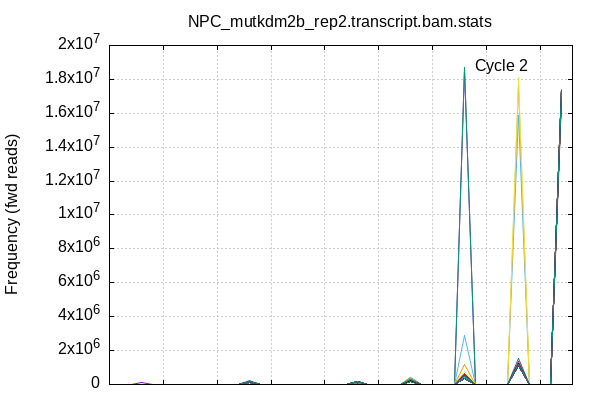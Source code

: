 
            set terminal png size 600,400 truecolor
            set output "NPC_mutkdm2b_rep2.transcript_stats/quals3.png"
            set grid xtics ytics y2tics back lc rgb "#cccccc"
            set multiplot
            
            set title "NPC_mutkdm2b_rep2.transcript.bam.stats" noenhanced
            set ylabel "Frequency (fwd reads)"
            set label "Cycle 2" at 33+1,18704073
            unset xlabel
            set xrange [0:43]
            set format x ""
            plot '-' using 1:2:3 with lines linecolor variable title ''
        1	0	1
2	0	1
3	138709	1
4	0	1
5	0	1
6	0	1
7	0	1
8	0	1
9	0	1
10	0	1
11	0	1
12	0	1
13	205149	1
14	0	1
15	0	1
16	0	1
17	0	1
18	0	1
19	0	1
20	0	1
21	0	1
22	0	1
23	0	1
24	0	1
25	0	1
26	0	1
27	0	1
28	370094	1
29	0	1
30	0	1
31	0	1
32	0	1
33	18609341	1
34	0	1
35	0	1
36	0	1
37	0	1
38	18	1
39	0	1
40	0	1
41	0	1
42	0	1

1	0	2
2	0	2
3	0	2
4	0	2
5	0	2
6	0	2
7	0	2
8	0	2
9	0	2
10	0	2
11	0	2
12	0	2
13	219806	2
14	0	2
15	0	2
16	0	2
17	0	2
18	0	2
19	0	2
20	0	2
21	0	2
22	0	2
23	0	2
24	0	2
25	0	2
26	0	2
27	0	2
28	398683	2
29	0	2
30	0	2
31	0	2
32	0	2
33	18704073	2
34	0	2
35	0	2
36	0	2
37	0	2
38	749	2
39	0	2
40	0	2
41	0	2
42	0	2

1	0	3
2	0	3
3	224	3
4	0	3
5	0	3
6	0	3
7	0	3
8	0	3
9	0	3
10	0	3
11	0	3
12	0	3
13	201879	3
14	0	3
15	0	3
16	0	3
17	0	3
18	0	3
19	0	3
20	0	3
21	0	3
22	0	3
23	277	3
24	0	3
25	0	3
26	0	3
27	0	3
28	387590	3
29	0	3
30	0	3
31	0	3
32	0	3
33	2864855	3
34	0	3
35	0	3
36	0	3
37	0	3
38	15868486	3
39	0	3
40	0	3
41	0	3
42	0	3

1	0	4
2	0	4
3	7771	4
4	0	4
5	0	4
6	0	4
7	0	4
8	0	4
9	0	4
10	0	4
11	0	4
12	0	4
13	180119	4
14	0	4
15	0	4
16	0	4
17	0	4
18	0	4
19	0	4
20	0	4
21	0	4
22	0	4
23	18461	4
24	0	4
25	0	4
26	0	4
27	0	4
28	343688	4
29	0	4
30	0	4
31	0	4
32	0	4
33	1155708	4
34	0	4
35	0	4
36	0	4
37	0	4
38	17617564	4
39	0	4
40	0	4
41	0	4
42	0	4

1	0	5
2	0	5
3	0	5
4	0	5
5	0	5
6	0	5
7	0	5
8	0	5
9	0	5
10	0	5
11	0	5
12	0	5
13	147684	5
14	0	5
15	0	5
16	0	5
17	0	5
18	0	5
19	0	5
20	0	5
21	0	5
22	0	5
23	43456	5
24	0	5
25	0	5
26	0	5
27	0	5
28	260078	5
29	0	5
30	0	5
31	0	5
32	0	5
33	765502	5
34	0	5
35	0	5
36	0	5
37	0	5
38	18106584	5
39	0	5
40	0	5
41	0	5
42	7	5

1	0	6
2	0	6
3	0	6
4	0	6
5	0	6
6	0	6
7	0	6
8	0	6
9	0	6
10	0	6
11	0	6
12	0	6
13	125770	6
14	0	6
15	0	6
16	0	6
17	0	6
18	0	6
19	0	6
20	0	6
21	0	6
22	0	6
23	51084	6
24	0	6
25	0	6
26	0	6
27	0	6
28	217217	6
29	0	6
30	0	6
31	0	6
32	0	6
33	675180	6
34	0	6
35	0	6
36	0	6
37	0	6
38	1507111	6
39	0	6
40	0	6
41	0	6
42	16746949	6

1	0	7
2	0	7
3	0	7
4	0	7
5	0	7
6	0	7
7	0	7
8	0	7
9	0	7
10	0	7
11	0	7
12	0	7
13	127499	7
14	0	7
15	0	7
16	0	7
17	0	7
18	0	7
19	0	7
20	0	7
21	0	7
22	0	7
23	58032	7
24	0	7
25	0	7
26	0	7
27	0	7
28	191237	7
29	0	7
30	0	7
31	0	7
32	0	7
33	587595	7
34	0	7
35	0	7
36	0	7
37	0	7
38	1360429	7
39	0	7
40	0	7
41	0	7
42	16998519	7

1	0	8
2	0	8
3	0	8
4	0	8
5	0	8
6	0	8
7	0	8
8	0	8
9	0	8
10	0	8
11	0	8
12	0	8
13	105319	8
14	0	8
15	0	8
16	0	8
17	0	8
18	0	8
19	0	8
20	0	8
21	0	8
22	0	8
23	53350	8
24	0	8
25	0	8
26	0	8
27	0	8
28	175655	8
29	0	8
30	0	8
31	0	8
32	0	8
33	545516	8
34	0	8
35	0	8
36	0	8
37	0	8
38	1248048	8
39	0	8
40	0	8
41	0	8
42	17195423	8

1	0	9
2	0	9
3	0	9
4	0	9
5	0	9
6	0	9
7	0	9
8	0	9
9	0	9
10	0	9
11	0	9
12	0	9
13	104482	9
14	0	9
15	0	9
16	0	9
17	0	9
18	0	9
19	0	9
20	0	9
21	0	9
22	0	9
23	77814	9
24	0	9
25	0	9
26	0	9
27	0	9
28	169954	9
29	0	9
30	0	9
31	0	9
32	0	9
33	513611	9
34	0	9
35	0	9
36	0	9
37	0	9
38	1192509	9
39	0	9
40	0	9
41	0	9
42	17264941	9

1	0	10
2	0	10
3	427	10
4	0	10
5	0	10
6	0	10
7	0	10
8	0	10
9	0	10
10	0	10
11	0	10
12	0	10
13	101125	10
14	0	10
15	0	10
16	0	10
17	0	10
18	0	10
19	0	10
20	0	10
21	0	10
22	0	10
23	113751	10
24	0	10
25	0	10
26	0	10
27	0	10
28	161701	10
29	0	10
30	0	10
31	0	10
32	0	10
33	466855	10
34	0	10
35	0	10
36	0	10
37	0	10
38	1140583	10
39	0	10
40	0	10
41	0	10
42	17338869	10

1	0	11
2	0	11
3	70	11
4	0	11
5	0	11
6	0	11
7	0	11
8	0	11
9	0	11
10	0	11
11	0	11
12	0	11
13	92344	11
14	0	11
15	0	11
16	0	11
17	0	11
18	0	11
19	0	11
20	0	11
21	0	11
22	0	11
23	107714	11
24	0	11
25	0	11
26	0	11
27	0	11
28	159219	11
29	0	11
30	0	11
31	0	11
32	0	11
33	461212	11
34	0	11
35	0	11
36	0	11
37	0	11
38	1118447	11
39	0	11
40	0	11
41	0	11
42	17384305	11

1	0	12
2	0	12
3	0	12
4	0	12
5	0	12
6	0	12
7	0	12
8	0	12
9	0	12
10	0	12
11	0	12
12	0	12
13	95227	12
14	0	12
15	0	12
16	0	12
17	0	12
18	0	12
19	0	12
20	0	12
21	0	12
22	0	12
23	114218	12
24	0	12
25	0	12
26	0	12
27	0	12
28	162953	12
29	0	12
30	0	12
31	0	12
32	0	12
33	467244	12
34	0	12
35	0	12
36	0	12
37	0	12
38	1121844	12
39	0	12
40	0	12
41	0	12
42	17361825	12

1	0	13
2	0	13
3	43	13
4	0	13
5	0	13
6	0	13
7	0	13
8	0	13
9	0	13
10	0	13
11	0	13
12	0	13
13	97326	13
14	0	13
15	0	13
16	0	13
17	0	13
18	0	13
19	0	13
20	0	13
21	0	13
22	0	13
23	118484	13
24	0	13
25	0	13
26	0	13
27	0	13
28	168903	13
29	0	13
30	0	13
31	0	13
32	0	13
33	474557	13
34	0	13
35	0	13
36	0	13
37	0	13
38	1117411	13
39	0	13
40	0	13
41	0	13
42	17346587	13

1	0	14
2	0	14
3	0	14
4	0	14
5	0	14
6	0	14
7	0	14
8	0	14
9	0	14
10	0	14
11	0	14
12	0	14
13	96970	14
14	0	14
15	0	14
16	0	14
17	0	14
18	0	14
19	0	14
20	0	14
21	0	14
22	0	14
23	118843	14
24	0	14
25	0	14
26	0	14
27	0	14
28	169988	14
29	0	14
30	0	14
31	0	14
32	0	14
33	469629	14
34	0	14
35	0	14
36	0	14
37	0	14
38	1109887	14
39	0	14
40	0	14
41	0	14
42	17357994	14

1	0	15
2	0	15
3	0	15
4	0	15
5	0	15
6	0	15
7	0	15
8	0	15
9	0	15
10	0	15
11	0	15
12	0	15
13	97286	15
14	0	15
15	0	15
16	0	15
17	0	15
18	0	15
19	0	15
20	0	15
21	0	15
22	0	15
23	119419	15
24	0	15
25	0	15
26	0	15
27	0	15
28	170975	15
29	0	15
30	0	15
31	0	15
32	0	15
33	474702	15
34	0	15
35	0	15
36	0	15
37	0	15
38	1112820	15
39	0	15
40	0	15
41	0	15
42	17348109	15

1	0	16
2	0	16
3	0	16
4	0	16
5	0	16
6	0	16
7	0	16
8	0	16
9	0	16
10	0	16
11	0	16
12	0	16
13	96804	16
14	0	16
15	0	16
16	0	16
17	0	16
18	0	16
19	0	16
20	0	16
21	0	16
22	0	16
23	120584	16
24	0	16
25	0	16
26	0	16
27	0	16
28	176996	16
29	0	16
30	0	16
31	0	16
32	0	16
33	471516	16
34	0	16
35	0	16
36	0	16
37	0	16
38	1108540	16
39	0	16
40	0	16
41	0	16
42	17348871	16

1	0	17
2	0	17
3	0	17
4	0	17
5	0	17
6	0	17
7	0	17
8	0	17
9	0	17
10	0	17
11	0	17
12	0	17
13	128038	17
14	0	17
15	0	17
16	0	17
17	0	17
18	0	17
19	0	17
20	0	17
21	0	17
22	0	17
23	122233	17
24	0	17
25	0	17
26	0	17
27	0	17
28	190656	17
29	0	17
30	0	17
31	0	17
32	0	17
33	455822	17
34	0	17
35	0	17
36	0	17
37	0	17
38	1106340	17
39	0	17
40	0	17
41	0	17
42	17320222	17

1	0	18
2	0	18
3	0	18
4	0	18
5	0	18
6	0	18
7	0	18
8	0	18
9	0	18
10	0	18
11	0	18
12	0	18
13	98129	18
14	0	18
15	0	18
16	0	18
17	0	18
18	0	18
19	0	18
20	0	18
21	0	18
22	0	18
23	125377	18
24	0	18
25	0	18
26	0	18
27	0	18
28	201590	18
29	0	18
30	0	18
31	0	18
32	0	18
33	468361	18
34	0	18
35	0	18
36	0	18
37	0	18
38	1111902	18
39	0	18
40	0	18
41	0	18
42	17317952	18

1	0	19
2	0	19
3	0	19
4	0	19
5	0	19
6	0	19
7	0	19
8	0	19
9	0	19
10	0	19
11	0	19
12	0	19
13	97283	19
14	0	19
15	0	19
16	0	19
17	0	19
18	0	19
19	0	19
20	0	19
21	0	19
22	0	19
23	131135	19
24	0	19
25	0	19
26	0	19
27	0	19
28	229150	19
29	0	19
30	0	19
31	0	19
32	0	19
33	405491	19
34	0	19
35	0	19
36	0	19
37	0	19
38	1132241	19
39	0	19
40	0	19
41	0	19
42	17328011	19

1	0	20
2	0	20
3	343	20
4	0	20
5	0	20
6	0	20
7	0	20
8	0	20
9	0	20
10	0	20
11	0	20
12	0	20
13	99981	20
14	0	20
15	0	20
16	0	20
17	0	20
18	0	20
19	0	20
20	0	20
21	0	20
22	0	20
23	137037	20
24	0	20
25	0	20
26	0	20
27	0	20
28	252281	20
29	0	20
30	0	20
31	0	20
32	0	20
33	380705	20
34	0	20
35	0	20
36	0	20
37	0	20
38	1119317	20
39	0	20
40	0	20
41	0	20
42	17333647	20

1	0	21
2	0	21
3	0	21
4	0	21
5	0	21
6	0	21
7	0	21
8	0	21
9	0	21
10	0	21
11	0	21
12	0	21
13	100350	21
14	0	21
15	0	21
16	0	21
17	0	21
18	0	21
19	0	21
20	0	21
21	0	21
22	0	21
23	137878	21
24	0	21
25	0	21
26	0	21
27	0	21
28	255632	21
29	0	21
30	0	21
31	0	21
32	0	21
33	377974	21
34	0	21
35	0	21
36	0	21
37	0	21
38	1114863	21
39	0	21
40	0	21
41	0	21
42	17336614	21

1	0	22
2	0	22
3	0	22
4	0	22
5	0	22
6	0	22
7	0	22
8	0	22
9	0	22
10	0	22
11	0	22
12	0	22
13	101152	22
14	0	22
15	0	22
16	0	22
17	0	22
18	0	22
19	0	22
20	0	22
21	0	22
22	0	22
23	138512	22
24	0	22
25	0	22
26	0	22
27	0	22
28	257275	22
29	0	22
30	0	22
31	0	22
32	0	22
33	377209	22
34	0	22
35	0	22
36	0	22
37	0	22
38	1118448	22
39	0	22
40	0	22
41	0	22
42	17330715	22

1	0	23
2	0	23
3	0	23
4	0	23
5	0	23
6	0	23
7	0	23
8	0	23
9	0	23
10	0	23
11	0	23
12	0	23
13	102451	23
14	0	23
15	0	23
16	0	23
17	0	23
18	0	23
19	0	23
20	0	23
21	0	23
22	0	23
23	139114	23
24	0	23
25	0	23
26	0	23
27	0	23
28	259293	23
29	0	23
30	0	23
31	0	23
32	0	23
33	377098	23
34	0	23
35	0	23
36	0	23
37	0	23
38	1122357	23
39	0	23
40	0	23
41	0	23
42	17322998	23

1	0	24
2	0	24
3	0	24
4	0	24
5	0	24
6	0	24
7	0	24
8	0	24
9	0	24
10	0	24
11	0	24
12	0	24
13	101546	24
14	0	24
15	0	24
16	0	24
17	0	24
18	0	24
19	0	24
20	0	24
21	0	24
22	0	24
23	138551	24
24	0	24
25	0	24
26	0	24
27	0	24
28	256338	24
29	0	24
30	0	24
31	0	24
32	0	24
33	374868	24
34	0	24
35	0	24
36	0	24
37	0	24
38	1117322	24
39	0	24
40	0	24
41	0	24
42	17334686	24

1	0	25
2	0	25
3	45	25
4	0	25
5	0	25
6	0	25
7	0	25
8	0	25
9	0	25
10	0	25
11	0	25
12	0	25
13	102445	25
14	0	25
15	0	25
16	0	25
17	0	25
18	0	25
19	0	25
20	0	25
21	0	25
22	0	25
23	138869	25
24	0	25
25	0	25
26	0	25
27	0	25
28	257655	25
29	0	25
30	0	25
31	0	25
32	0	25
33	376369	25
34	0	25
35	0	25
36	0	25
37	0	25
38	1116806	25
39	0	25
40	0	25
41	0	25
42	17331122	25

1	0	26
2	0	26
3	245	26
4	0	26
5	0	26
6	0	26
7	0	26
8	0	26
9	0	26
10	0	26
11	0	26
12	0	26
13	136364	26
14	0	26
15	0	26
16	0	26
17	0	26
18	0	26
19	0	26
20	0	26
21	0	26
22	0	26
23	137692	26
24	0	26
25	0	26
26	0	26
27	0	26
28	253202	26
29	0	26
30	0	26
31	0	26
32	0	26
33	372961	26
34	0	26
35	0	26
36	0	26
37	0	26
38	1112594	26
39	0	26
40	0	26
41	0	26
42	17310253	26

1	0	27
2	0	27
3	1030	27
4	0	27
5	0	27
6	0	27
7	0	27
8	0	27
9	0	27
10	0	27
11	0	27
12	0	27
13	135806	27
14	0	27
15	0	27
16	0	27
17	0	27
18	0	27
19	0	27
20	0	27
21	0	27
22	0	27
23	142363	27
24	0	27
25	0	27
26	0	27
27	0	27
28	254886	27
29	0	27
30	0	27
31	0	27
32	0	27
33	370151	27
34	0	27
35	0	27
36	0	27
37	0	27
38	1113206	27
39	0	27
40	0	27
41	0	27
42	17305869	27

1	0	28
2	0	28
3	30	28
4	0	28
5	0	28
6	0	28
7	0	28
8	0	28
9	0	28
10	0	28
11	0	28
12	0	28
13	137639	28
14	0	28
15	0	28
16	0	28
17	0	28
18	0	28
19	0	28
20	0	28
21	0	28
22	0	28
23	144287	28
24	0	28
25	0	28
26	0	28
27	0	28
28	253867	28
29	0	28
30	0	28
31	0	28
32	0	28
33	369211	28
34	0	28
35	0	28
36	0	28
37	0	28
38	1110665	28
39	0	28
40	0	28
41	0	28
42	17307612	28

1	0	29
2	0	29
3	320	29
4	0	29
5	0	29
6	0	29
7	0	29
8	0	29
9	0	29
10	0	29
11	0	29
12	0	29
13	144758	29
14	0	29
15	0	29
16	0	29
17	0	29
18	0	29
19	0	29
20	0	29
21	0	29
22	0	29
23	147438	29
24	0	29
25	0	29
26	0	29
27	0	29
28	257642	29
29	0	29
30	0	29
31	0	29
32	0	29
33	371791	29
34	0	29
35	0	29
36	0	29
37	0	29
38	1116926	29
39	0	29
40	0	29
41	0	29
42	17284436	29

1	0	30
2	0	30
3	463	30
4	0	30
5	0	30
6	0	30
7	0	30
8	0	30
9	0	30
10	0	30
11	0	30
12	0	30
13	143595	30
14	0	30
15	0	30
16	0	30
17	0	30
18	0	30
19	0	30
20	0	30
21	0	30
22	0	30
23	151421	30
24	0	30
25	0	30
26	0	30
27	0	30
28	260215	30
29	0	30
30	0	30
31	0	30
32	0	30
33	374846	30
34	0	30
35	0	30
36	0	30
37	0	30
38	1123768	30
39	0	30
40	0	30
41	0	30
42	17269003	30

1	0	31
2	0	31
3	0	31
4	0	31
5	0	31
6	0	31
7	0	31
8	0	31
9	0	31
10	0	31
11	0	31
12	0	31
13	142665	31
14	0	31
15	0	31
16	0	31
17	0	31
18	0	31
19	0	31
20	0	31
21	0	31
22	0	31
23	147647	31
24	0	31
25	0	31
26	0	31
27	0	31
28	256353	31
29	0	31
30	0	31
31	0	31
32	0	31
33	370543	31
34	0	31
35	0	31
36	0	31
37	0	31
38	1118408	31
39	0	31
40	0	31
41	0	31
42	17287695	31

1	0	32
2	0	32
3	1343	32
4	0	32
5	0	32
6	0	32
7	0	32
8	0	32
9	0	32
10	0	32
11	0	32
12	0	32
13	142432	32
14	0	32
15	0	32
16	0	32
17	0	32
18	0	32
19	0	32
20	0	32
21	0	32
22	0	32
23	147060	32
24	0	32
25	0	32
26	0	32
27	0	32
28	256397	32
29	0	32
30	0	32
31	0	32
32	0	32
33	367660	32
34	0	32
35	0	32
36	0	32
37	0	32
38	1113240	32
39	0	32
40	0	32
41	0	32
42	17295179	32

1	0	33
2	0	33
3	533	33
4	0	33
5	0	33
6	0	33
7	0	33
8	0	33
9	0	33
10	0	33
11	0	33
12	0	33
13	144419	33
14	0	33
15	0	33
16	0	33
17	0	33
18	0	33
19	0	33
20	0	33
21	0	33
22	0	33
23	148532	33
24	0	33
25	0	33
26	0	33
27	0	33
28	257118	33
29	0	33
30	0	33
31	0	33
32	0	33
33	370767	33
34	0	33
35	0	33
36	0	33
37	0	33
38	1119918	33
39	0	33
40	0	33
41	0	33
42	17282024	33

1	0	34
2	0	34
3	0	34
4	0	34
5	0	34
6	0	34
7	0	34
8	0	34
9	0	34
10	0	34
11	0	34
12	0	34
13	143378	34
14	0	34
15	0	34
16	0	34
17	0	34
18	0	34
19	0	34
20	0	34
21	0	34
22	0	34
23	147954	34
24	0	34
25	0	34
26	0	34
27	0	34
28	256342	34
29	0	34
30	0	34
31	0	34
32	0	34
33	368071	34
34	0	34
35	0	34
36	0	34
37	0	34
38	1115922	34
39	0	34
40	0	34
41	0	34
42	17291644	34

1	0	35
2	0	35
3	2485	35
4	0	35
5	0	35
6	0	35
7	0	35
8	0	35
9	0	35
10	0	35
11	0	35
12	0	35
13	142930	35
14	0	35
15	0	35
16	0	35
17	0	35
18	0	35
19	0	35
20	0	35
21	0	35
22	0	35
23	146738	35
24	0	35
25	0	35
26	0	35
27	0	35
28	254506	35
29	0	35
30	0	35
31	0	35
32	0	35
33	366353	35
34	0	35
35	0	35
36	0	35
37	0	35
38	1112890	35
39	0	35
40	0	35
41	0	35
42	17297409	35

1	0	36
2	0	36
3	4	36
4	0	36
5	0	36
6	0	36
7	0	36
8	0	36
9	0	36
10	0	36
11	0	36
12	0	36
13	143124	36
14	0	36
15	0	36
16	0	36
17	0	36
18	0	36
19	0	36
20	0	36
21	0	36
22	0	36
23	146470	36
24	0	36
25	0	36
26	0	36
27	0	36
28	255388	36
29	0	36
30	0	36
31	0	36
32	0	36
33	367207	36
34	0	36
35	0	36
36	0	36
37	0	36
38	1112538	36
39	0	36
40	0	36
41	0	36
42	17298580	36

1	0	37
2	0	37
3	1482	37
4	0	37
5	0	37
6	0	37
7	0	37
8	0	37
9	0	37
10	0	37
11	0	37
12	0	37
13	142467	37
14	0	37
15	0	37
16	0	37
17	0	37
18	0	37
19	0	37
20	0	37
21	0	37
22	0	37
23	146596	37
24	0	37
25	0	37
26	0	37
27	0	37
28	253940	37
29	0	37
30	0	37
31	0	37
32	0	37
33	366329	37
34	0	37
35	0	37
36	0	37
37	0	37
38	1110569	37
39	0	37
40	0	37
41	0	37
42	17301928	37

1	0	38
2	0	38
3	839	38
4	0	38
5	0	38
6	0	38
7	0	38
8	0	38
9	0	38
10	0	38
11	0	38
12	0	38
13	143758	38
14	0	38
15	0	38
16	0	38
17	0	38
18	0	38
19	0	38
20	0	38
21	0	38
22	0	38
23	146482	38
24	0	38
25	0	38
26	0	38
27	0	38
28	254744	38
29	0	38
30	0	38
31	0	38
32	0	38
33	367151	38
34	0	38
35	0	38
36	0	38
37	0	38
38	1113096	38
39	0	38
40	0	38
41	0	38
42	17297241	38

1	0	39
2	0	39
3	440	39
4	0	39
5	0	39
6	0	39
7	0	39
8	0	39
9	0	39
10	0	39
11	0	39
12	0	39
13	144367	39
14	0	39
15	0	39
16	0	39
17	0	39
18	0	39
19	0	39
20	0	39
21	0	39
22	0	39
23	147966	39
24	0	39
25	0	39
26	0	39
27	0	39
28	255128	39
29	0	39
30	0	39
31	0	39
32	0	39
33	368219	39
34	0	39
35	0	39
36	0	39
37	0	39
38	1115580	39
39	0	39
40	0	39
41	0	39
42	17291611	39

1	0	40
2	0	40
3	1098	40
4	0	40
5	0	40
6	0	40
7	0	40
8	0	40
9	0	40
10	0	40
11	0	40
12	0	40
13	147813	40
14	0	40
15	0	40
16	0	40
17	0	40
18	0	40
19	0	40
20	0	40
21	0	40
22	0	40
23	149398	40
24	0	40
25	0	40
26	0	40
27	0	40
28	257268	40
29	0	40
30	0	40
31	0	40
32	0	40
33	368679	40
34	0	40
35	0	40
36	0	40
37	0	40
38	1118763	40
39	0	40
40	0	40
41	0	40
42	17280292	40

1	0	41
2	0	41
3	3205	41
4	0	41
5	0	41
6	0	41
7	0	41
8	0	41
9	0	41
10	0	41
11	0	41
12	0	41
13	147064	41
14	0	41
15	0	41
16	0	41
17	0	41
18	0	41
19	0	41
20	0	41
21	0	41
22	0	41
23	148716	41
24	0	41
25	0	41
26	0	41
27	0	41
28	257381	41
29	0	41
30	0	41
31	0	41
32	0	41
33	369497	41
34	0	41
35	0	41
36	0	41
37	0	41
38	1123232	41
39	0	41
40	0	41
41	0	41
42	17274216	41

1	0	42
2	0	42
3	576	42
4	0	42
5	0	42
6	0	42
7	0	42
8	0	42
9	0	42
10	0	42
11	0	42
12	0	42
13	147789	42
14	0	42
15	0	42
16	0	42
17	0	42
18	0	42
19	0	42
20	0	42
21	0	42
22	0	42
23	150101	42
24	0	42
25	0	42
26	0	42
27	0	42
28	257614	42
29	0	42
30	0	42
31	0	42
32	0	42
33	369461	42
34	0	42
35	0	42
36	0	42
37	0	42
38	1126233	42
39	0	42
40	0	42
41	0	42
42	17271537	42

1	0	43
2	0	43
3	0	43
4	0	43
5	0	43
6	0	43
7	0	43
8	0	43
9	0	43
10	0	43
11	0	43
12	0	43
13	150250	43
14	0	43
15	0	43
16	0	43
17	0	43
18	0	43
19	0	43
20	0	43
21	0	43
22	0	43
23	150145	43
24	0	43
25	0	43
26	0	43
27	0	43
28	260697	43
29	0	43
30	0	43
31	0	43
32	0	43
33	370534	43
34	0	43
35	0	43
36	0	43
37	0	43
38	1130499	43
39	0	43
40	0	43
41	0	43
42	17261186	43

1	0	44
2	0	44
3	328	44
4	0	44
5	0	44
6	0	44
7	0	44
8	0	44
9	0	44
10	0	44
11	0	44
12	0	44
13	149565	44
14	0	44
15	0	44
16	0	44
17	0	44
18	0	44
19	0	44
20	0	44
21	0	44
22	0	44
23	150062	44
24	0	44
25	0	44
26	0	44
27	0	44
28	258895	44
29	0	44
30	0	44
31	0	44
32	0	44
33	369731	44
34	0	44
35	0	44
36	0	44
37	0	44
38	1131102	44
39	0	44
40	0	44
41	0	44
42	17263628	44

1	0	45
2	0	45
3	2099	45
4	0	45
5	0	45
6	0	45
7	0	45
8	0	45
9	0	45
10	0	45
11	0	45
12	0	45
13	147720	45
14	0	45
15	0	45
16	0	45
17	0	45
18	0	45
19	0	45
20	0	45
21	0	45
22	0	45
23	148734	45
24	0	45
25	0	45
26	0	45
27	0	45
28	256964	45
29	0	45
30	0	45
31	0	45
32	0	45
33	365154	45
34	0	45
35	0	45
36	0	45
37	0	45
38	1123142	45
39	0	45
40	0	45
41	0	45
42	17279498	45

1	0	46
2	0	46
3	5178	46
4	0	46
5	0	46
6	0	46
7	0	46
8	0	46
9	0	46
10	0	46
11	0	46
12	0	46
13	149586	46
14	0	46
15	0	46
16	0	46
17	0	46
18	0	46
19	0	46
20	0	46
21	0	46
22	0	46
23	150954	46
24	0	46
25	0	46
26	0	46
27	0	46
28	258898	46
29	0	46
30	0	46
31	0	46
32	0	46
33	369613	46
34	0	46
35	0	46
36	0	46
37	0	46
38	1129321	46
39	0	46
40	0	46
41	0	46
42	17259761	46

1	0	47
2	0	47
3	3521	47
4	0	47
5	0	47
6	0	47
7	0	47
8	0	47
9	0	47
10	0	47
11	0	47
12	0	47
13	150530	47
14	0	47
15	0	47
16	0	47
17	0	47
18	0	47
19	0	47
20	0	47
21	0	47
22	0	47
23	151468	47
24	0	47
25	0	47
26	0	47
27	0	47
28	259706	47
29	0	47
30	0	47
31	0	47
32	0	47
33	370190	47
34	0	47
35	0	47
36	0	47
37	0	47
38	1132460	47
39	0	47
40	0	47
41	0	47
42	17255436	47

1	0	48
2	0	48
3	140	48
4	0	48
5	0	48
6	0	48
7	0	48
8	0	48
9	0	48
10	0	48
11	0	48
12	0	48
13	178145	48
14	0	48
15	0	48
16	0	48
17	0	48
18	0	48
19	0	48
20	0	48
21	0	48
22	0	48
23	156087	48
24	0	48
25	0	48
26	0	48
27	0	48
28	263846	48
29	0	48
30	0	48
31	0	48
32	0	48
33	368564	48
34	0	48
35	0	48
36	0	48
37	0	48
38	1131830	48
39	0	48
40	0	48
41	0	48
42	17224699	48

1	0	49
2	0	49
3	602	49
4	0	49
5	0	49
6	0	49
7	0	49
8	0	49
9	0	49
10	0	49
11	0	49
12	0	49
13	152643	49
14	0	49
15	0	49
16	0	49
17	0	49
18	0	49
19	0	49
20	0	49
21	0	49
22	0	49
23	163586	49
24	0	49
25	0	49
26	0	49
27	0	49
28	279114	49
29	0	49
30	0	49
31	0	49
32	0	49
33	369274	49
34	0	49
35	0	49
36	0	49
37	0	49
38	1139823	49
39	0	49
40	0	49
41	0	49
42	17218269	49

1	0	50
2	0	50
3	1253	50
4	0	50
5	0	50
6	0	50
7	0	50
8	0	50
9	0	50
10	0	50
11	0	50
12	0	50
13	154232	50
14	0	50
15	0	50
16	0	50
17	0	50
18	0	50
19	0	50
20	0	50
21	0	50
22	0	50
23	153767	50
24	0	50
25	0	50
26	0	50
27	0	50
28	266231	50
29	0	50
30	0	50
31	0	50
32	0	50
33	369244	50
34	0	50
35	0	50
36	0	50
37	0	50
38	1157611	50
39	0	50
40	0	50
41	0	50
42	17220973	50

end
